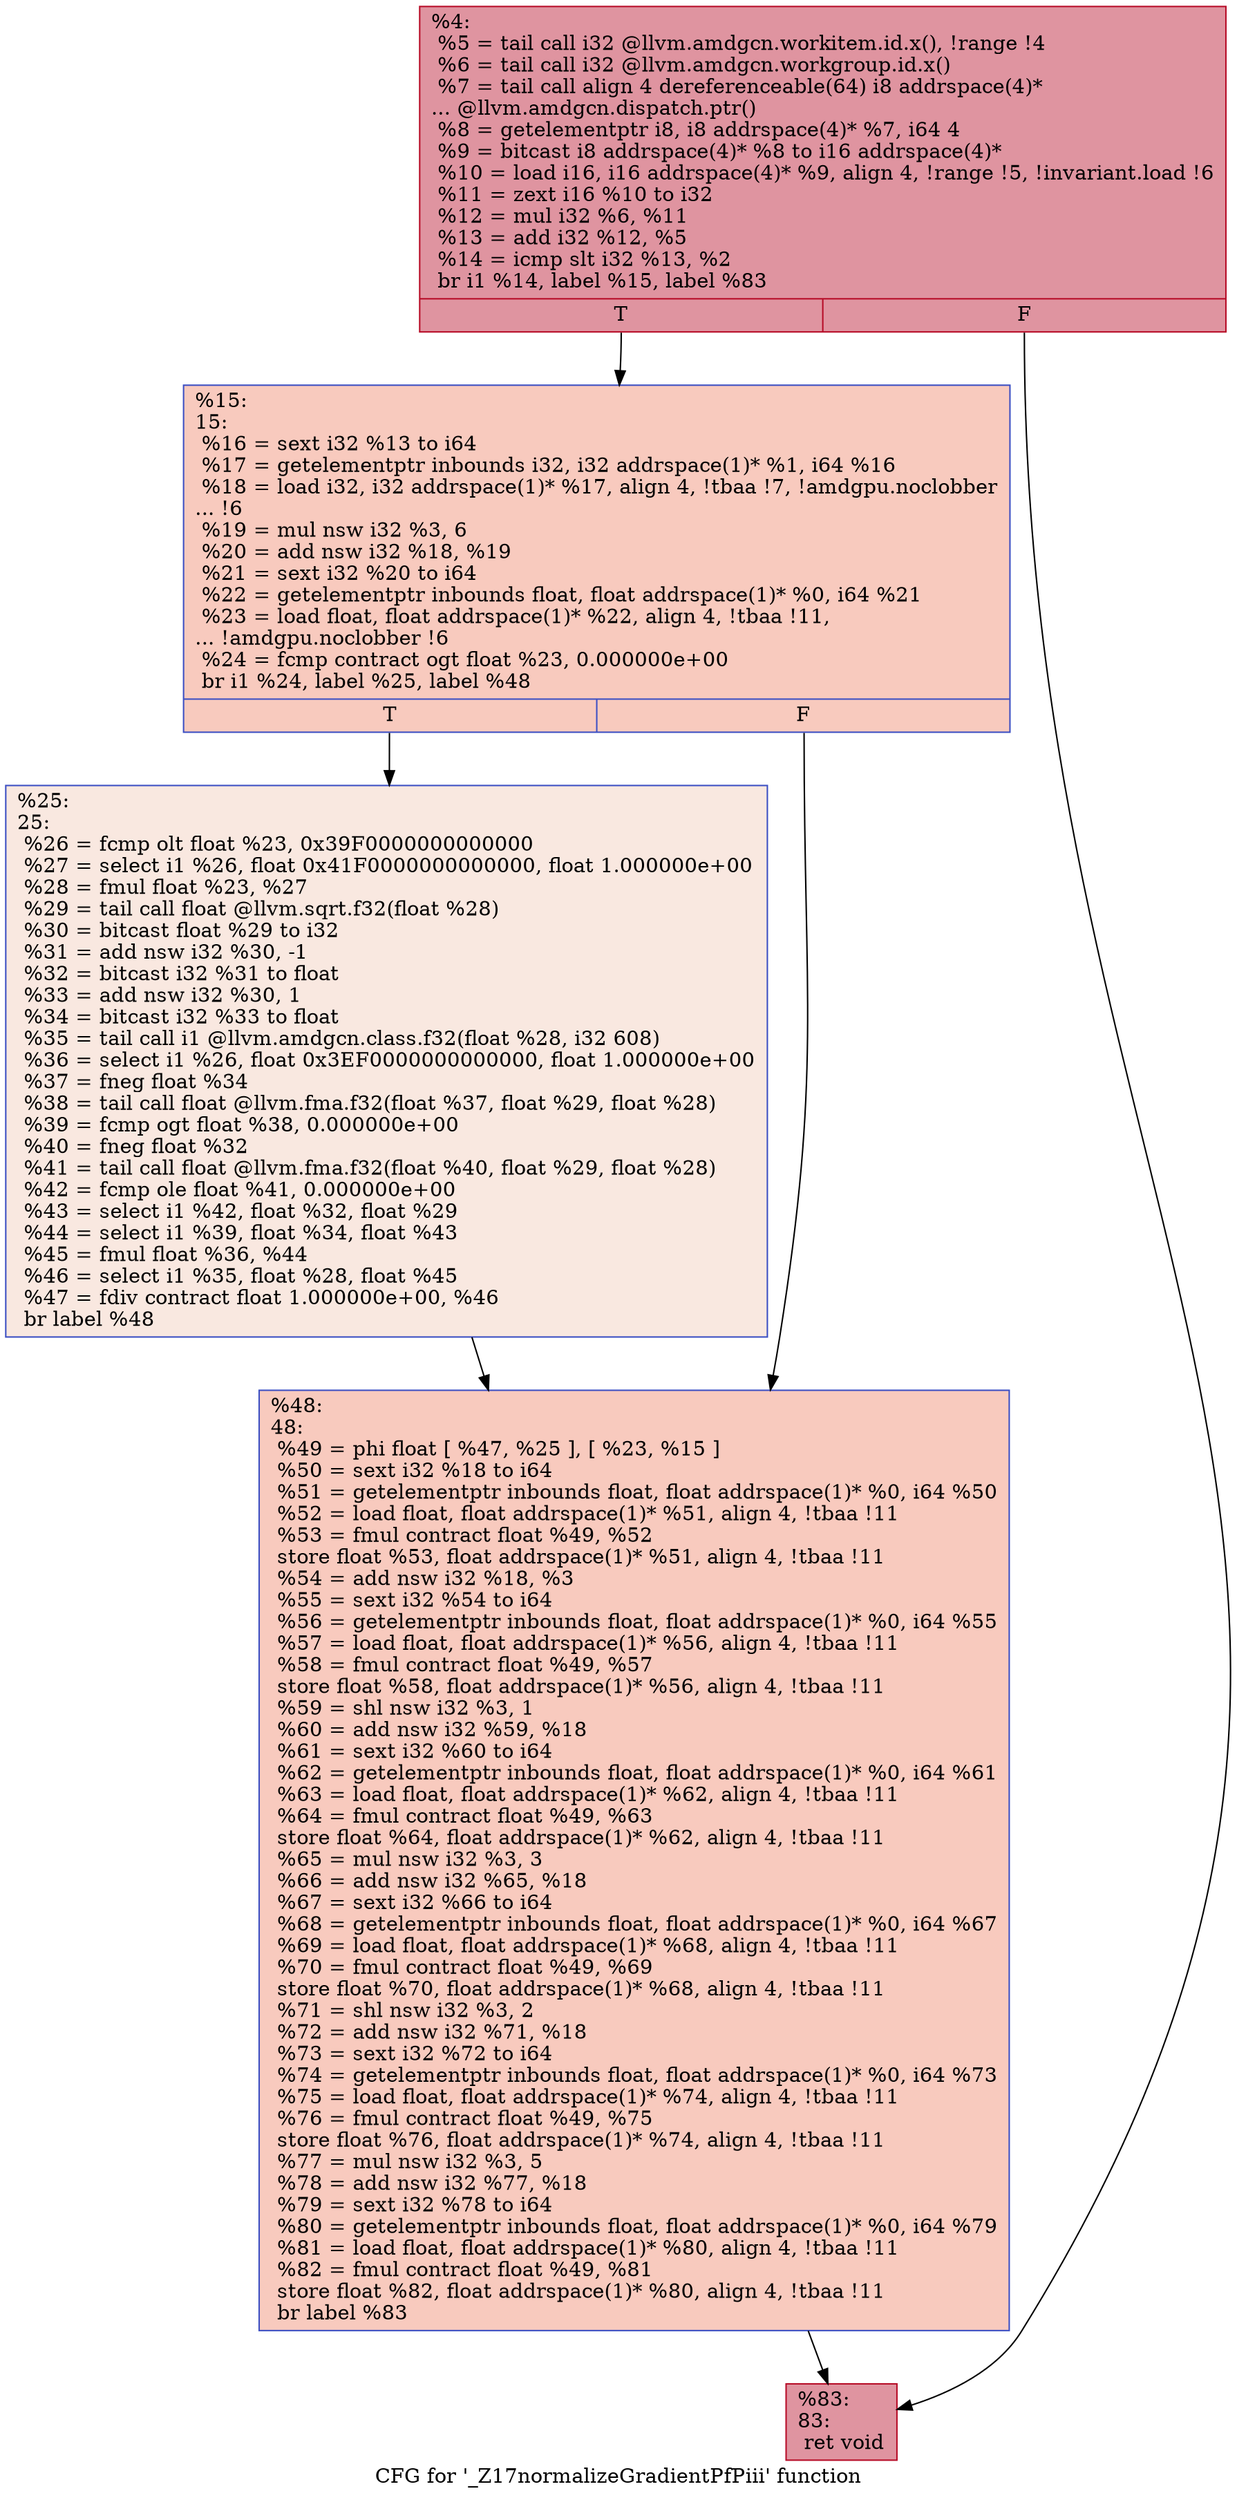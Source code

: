 digraph "CFG for '_Z17normalizeGradientPfPiii' function" {
	label="CFG for '_Z17normalizeGradientPfPiii' function";

	Node0x4df5eb0 [shape=record,color="#b70d28ff", style=filled, fillcolor="#b70d2870",label="{%4:\l  %5 = tail call i32 @llvm.amdgcn.workitem.id.x(), !range !4\l  %6 = tail call i32 @llvm.amdgcn.workgroup.id.x()\l  %7 = tail call align 4 dereferenceable(64) i8 addrspace(4)*\l... @llvm.amdgcn.dispatch.ptr()\l  %8 = getelementptr i8, i8 addrspace(4)* %7, i64 4\l  %9 = bitcast i8 addrspace(4)* %8 to i16 addrspace(4)*\l  %10 = load i16, i16 addrspace(4)* %9, align 4, !range !5, !invariant.load !6\l  %11 = zext i16 %10 to i32\l  %12 = mul i32 %6, %11\l  %13 = add i32 %12, %5\l  %14 = icmp slt i32 %13, %2\l  br i1 %14, label %15, label %83\l|{<s0>T|<s1>F}}"];
	Node0x4df5eb0:s0 -> Node0x4df5f00;
	Node0x4df5eb0:s1 -> Node0x4df7e40;
	Node0x4df5f00 [shape=record,color="#3d50c3ff", style=filled, fillcolor="#ef886b70",label="{%15:\l15:                                               \l  %16 = sext i32 %13 to i64\l  %17 = getelementptr inbounds i32, i32 addrspace(1)* %1, i64 %16\l  %18 = load i32, i32 addrspace(1)* %17, align 4, !tbaa !7, !amdgpu.noclobber\l... !6\l  %19 = mul nsw i32 %3, 6\l  %20 = add nsw i32 %18, %19\l  %21 = sext i32 %20 to i64\l  %22 = getelementptr inbounds float, float addrspace(1)* %0, i64 %21\l  %23 = load float, float addrspace(1)* %22, align 4, !tbaa !11,\l... !amdgpu.noclobber !6\l  %24 = fcmp contract ogt float %23, 0.000000e+00\l  br i1 %24, label %25, label %48\l|{<s0>T|<s1>F}}"];
	Node0x4df5f00:s0 -> Node0x4df9860;
	Node0x4df5f00:s1 -> Node0x4df98f0;
	Node0x4df9860 [shape=record,color="#3d50c3ff", style=filled, fillcolor="#f1ccb870",label="{%25:\l25:                                               \l  %26 = fcmp olt float %23, 0x39F0000000000000\l  %27 = select i1 %26, float 0x41F0000000000000, float 1.000000e+00\l  %28 = fmul float %23, %27\l  %29 = tail call float @llvm.sqrt.f32(float %28)\l  %30 = bitcast float %29 to i32\l  %31 = add nsw i32 %30, -1\l  %32 = bitcast i32 %31 to float\l  %33 = add nsw i32 %30, 1\l  %34 = bitcast i32 %33 to float\l  %35 = tail call i1 @llvm.amdgcn.class.f32(float %28, i32 608)\l  %36 = select i1 %26, float 0x3EF0000000000000, float 1.000000e+00\l  %37 = fneg float %34\l  %38 = tail call float @llvm.fma.f32(float %37, float %29, float %28)\l  %39 = fcmp ogt float %38, 0.000000e+00\l  %40 = fneg float %32\l  %41 = tail call float @llvm.fma.f32(float %40, float %29, float %28)\l  %42 = fcmp ole float %41, 0.000000e+00\l  %43 = select i1 %42, float %32, float %29\l  %44 = select i1 %39, float %34, float %43\l  %45 = fmul float %36, %44\l  %46 = select i1 %35, float %28, float %45\l  %47 = fdiv contract float 1.000000e+00, %46\l  br label %48\l}"];
	Node0x4df9860 -> Node0x4df98f0;
	Node0x4df98f0 [shape=record,color="#3d50c3ff", style=filled, fillcolor="#ef886b70",label="{%48:\l48:                                               \l  %49 = phi float [ %47, %25 ], [ %23, %15 ]\l  %50 = sext i32 %18 to i64\l  %51 = getelementptr inbounds float, float addrspace(1)* %0, i64 %50\l  %52 = load float, float addrspace(1)* %51, align 4, !tbaa !11\l  %53 = fmul contract float %49, %52\l  store float %53, float addrspace(1)* %51, align 4, !tbaa !11\l  %54 = add nsw i32 %18, %3\l  %55 = sext i32 %54 to i64\l  %56 = getelementptr inbounds float, float addrspace(1)* %0, i64 %55\l  %57 = load float, float addrspace(1)* %56, align 4, !tbaa !11\l  %58 = fmul contract float %49, %57\l  store float %58, float addrspace(1)* %56, align 4, !tbaa !11\l  %59 = shl nsw i32 %3, 1\l  %60 = add nsw i32 %59, %18\l  %61 = sext i32 %60 to i64\l  %62 = getelementptr inbounds float, float addrspace(1)* %0, i64 %61\l  %63 = load float, float addrspace(1)* %62, align 4, !tbaa !11\l  %64 = fmul contract float %49, %63\l  store float %64, float addrspace(1)* %62, align 4, !tbaa !11\l  %65 = mul nsw i32 %3, 3\l  %66 = add nsw i32 %65, %18\l  %67 = sext i32 %66 to i64\l  %68 = getelementptr inbounds float, float addrspace(1)* %0, i64 %67\l  %69 = load float, float addrspace(1)* %68, align 4, !tbaa !11\l  %70 = fmul contract float %49, %69\l  store float %70, float addrspace(1)* %68, align 4, !tbaa !11\l  %71 = shl nsw i32 %3, 2\l  %72 = add nsw i32 %71, %18\l  %73 = sext i32 %72 to i64\l  %74 = getelementptr inbounds float, float addrspace(1)* %0, i64 %73\l  %75 = load float, float addrspace(1)* %74, align 4, !tbaa !11\l  %76 = fmul contract float %49, %75\l  store float %76, float addrspace(1)* %74, align 4, !tbaa !11\l  %77 = mul nsw i32 %3, 5\l  %78 = add nsw i32 %77, %18\l  %79 = sext i32 %78 to i64\l  %80 = getelementptr inbounds float, float addrspace(1)* %0, i64 %79\l  %81 = load float, float addrspace(1)* %80, align 4, !tbaa !11\l  %82 = fmul contract float %49, %81\l  store float %82, float addrspace(1)* %80, align 4, !tbaa !11\l  br label %83\l}"];
	Node0x4df98f0 -> Node0x4df7e40;
	Node0x4df7e40 [shape=record,color="#b70d28ff", style=filled, fillcolor="#b70d2870",label="{%83:\l83:                                               \l  ret void\l}"];
}
